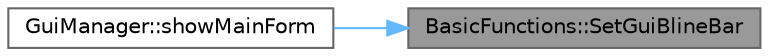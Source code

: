 digraph "BasicFunctions::SetGuiBlineBar"
{
 // LATEX_PDF_SIZE
  bgcolor="transparent";
  edge [fontname=Helvetica,fontsize=10,labelfontname=Helvetica,labelfontsize=10];
  node [fontname=Helvetica,fontsize=10,shape=box,height=0.2,width=0.4];
  rankdir="RL";
  Node1 [id="Node000001",label="BasicFunctions::SetGuiBlineBar",height=0.2,width=0.4,color="gray40", fillcolor="grey60", style="filled", fontcolor="black",tooltip="مقداردهی به نوار لغزنده افقی"];
  Node1 -> Node2 [id="edge1_Node000001_Node000002",dir="back",color="steelblue1",style="solid",tooltip=" "];
  Node2 [id="Node000002",label="GuiManager::showMainForm",height=0.2,width=0.4,color="grey40", fillcolor="white", style="filled",URL="$class_gui_manager.html#a0f05c066bb9ad457f593dbd3115748cf",tooltip="نمایش فرم‌های اصلی برنامه و مخفی کردن فرم ورود"];
}
